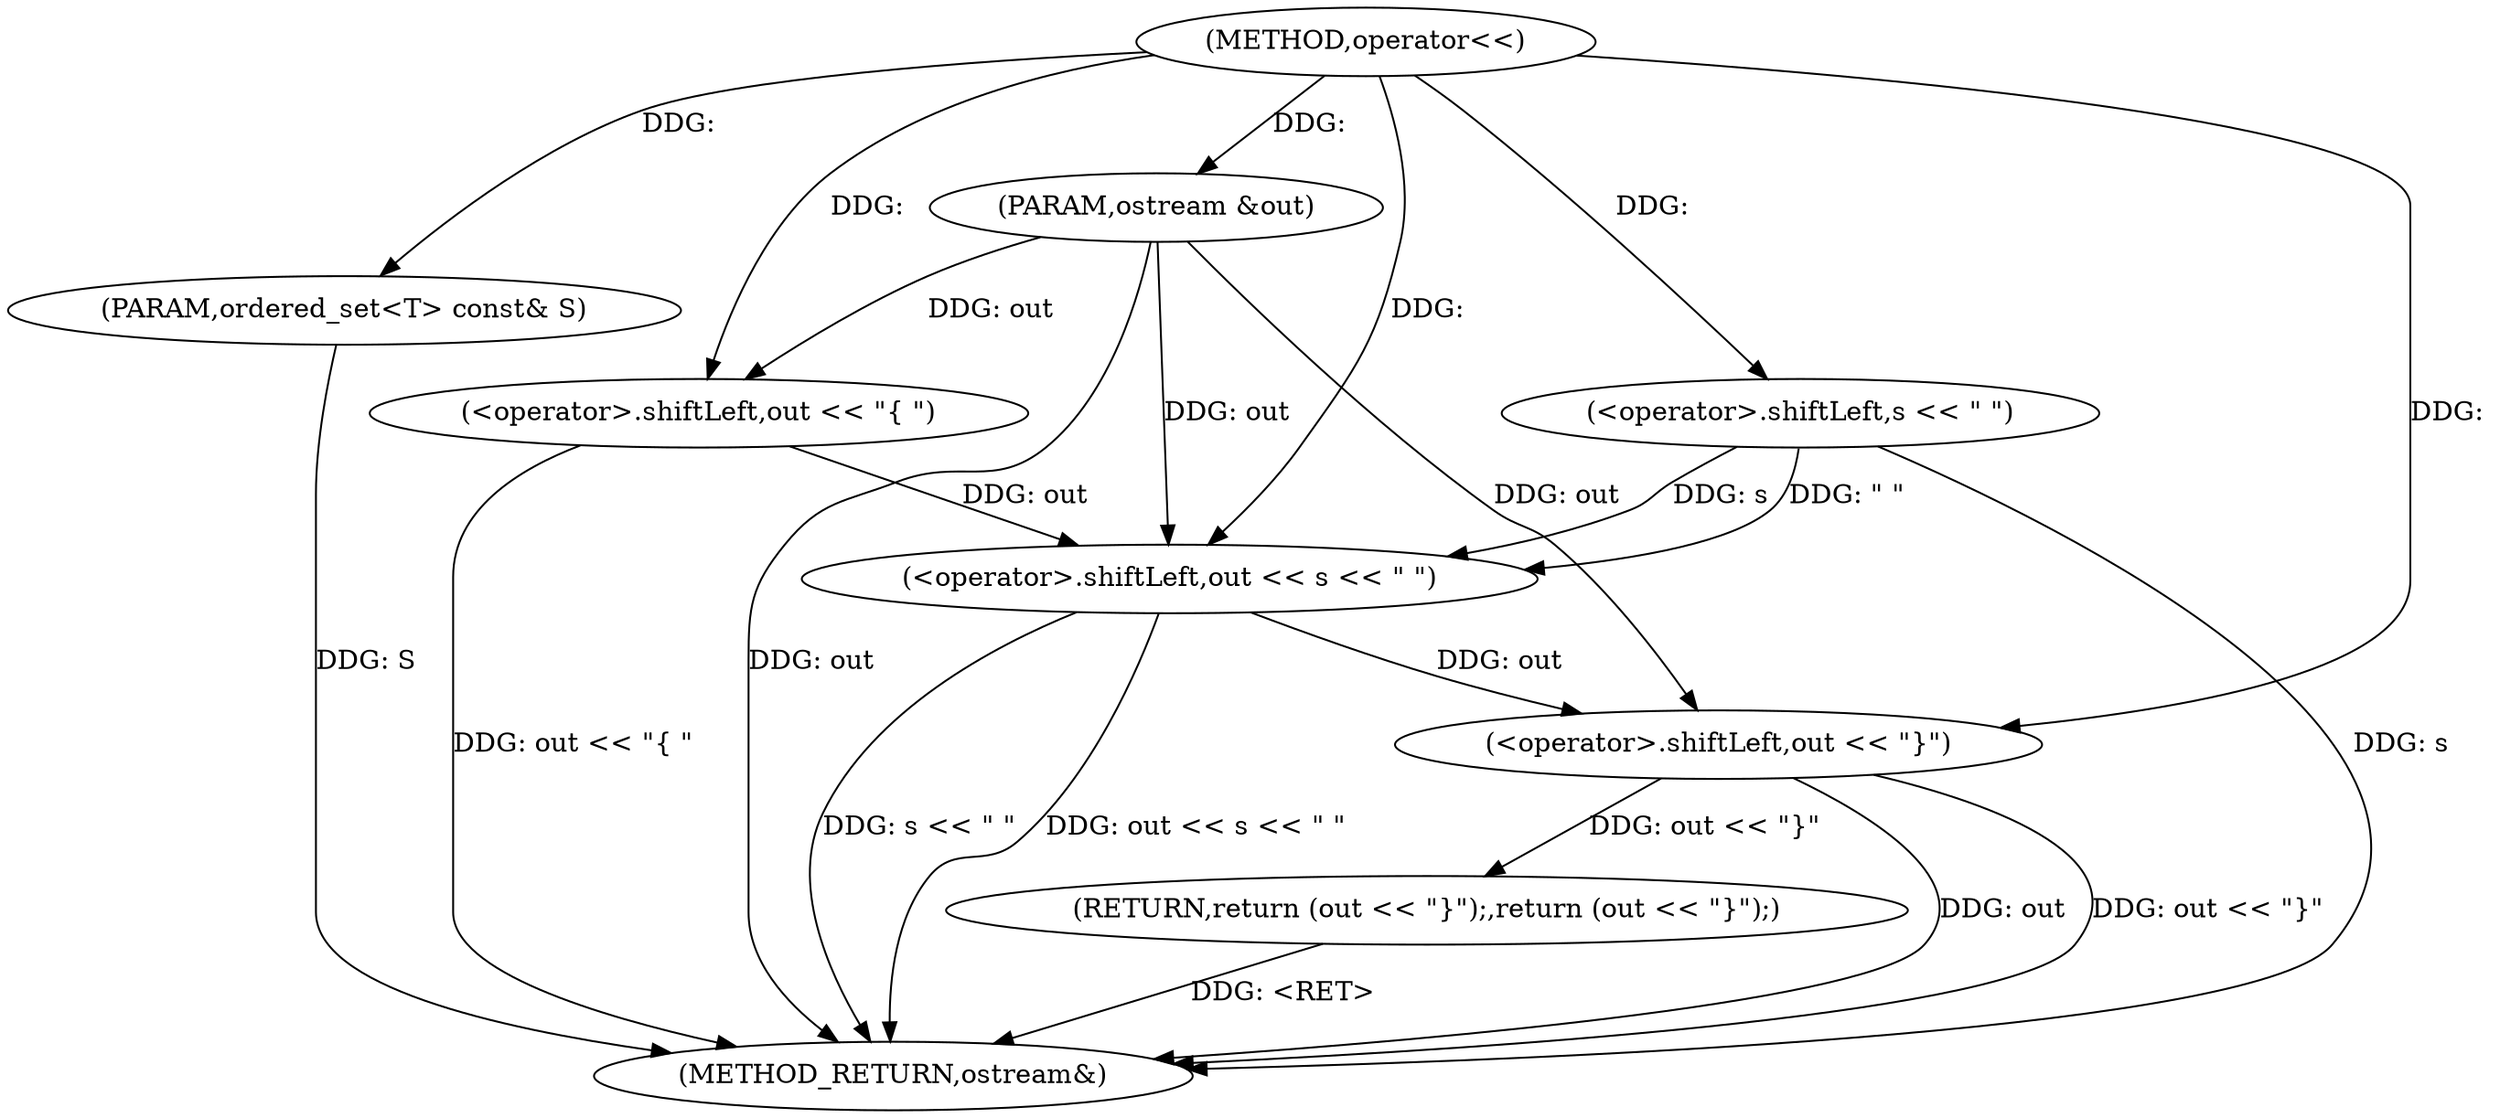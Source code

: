 digraph "operator<<" {  
"1000466" [label = "(METHOD,operator<<)" ]
"1000483" [label = "(METHOD_RETURN,ostream&)" ]
"1000467" [label = "(PARAM,ostream &out)" ]
"1000468" [label = "(PARAM,ordered_set<T> const& S)" ]
"1000470" [label = "(<operator>.shiftLeft,out << \"{ \")" ]
"1000474" [label = "(<operator>.shiftLeft,out << s << \" \")" ]
"1000479" [label = "(RETURN,return (out << \"}\");,return (out << \"}\");)" ]
"1000480" [label = "(<operator>.shiftLeft,out << \"}\")" ]
"1000476" [label = "(<operator>.shiftLeft,s << \" \")" ]
  "1000467" -> "1000483"  [ label = "DDG: out"] 
  "1000468" -> "1000483"  [ label = "DDG: S"] 
  "1000470" -> "1000483"  [ label = "DDG: out << \"{ \""] 
  "1000474" -> "1000483"  [ label = "DDG: s << \" \""] 
  "1000474" -> "1000483"  [ label = "DDG: out << s << \" \""] 
  "1000480" -> "1000483"  [ label = "DDG: out"] 
  "1000480" -> "1000483"  [ label = "DDG: out << \"}\""] 
  "1000479" -> "1000483"  [ label = "DDG: <RET>"] 
  "1000476" -> "1000483"  [ label = "DDG: s"] 
  "1000466" -> "1000467"  [ label = "DDG: "] 
  "1000466" -> "1000468"  [ label = "DDG: "] 
  "1000480" -> "1000479"  [ label = "DDG: out << \"}\""] 
  "1000467" -> "1000470"  [ label = "DDG: out"] 
  "1000466" -> "1000470"  [ label = "DDG: "] 
  "1000470" -> "1000474"  [ label = "DDG: out"] 
  "1000467" -> "1000474"  [ label = "DDG: out"] 
  "1000466" -> "1000474"  [ label = "DDG: "] 
  "1000476" -> "1000474"  [ label = "DDG: s"] 
  "1000476" -> "1000474"  [ label = "DDG: \" \""] 
  "1000466" -> "1000476"  [ label = "DDG: "] 
  "1000474" -> "1000480"  [ label = "DDG: out"] 
  "1000467" -> "1000480"  [ label = "DDG: out"] 
  "1000466" -> "1000480"  [ label = "DDG: "] 
}
